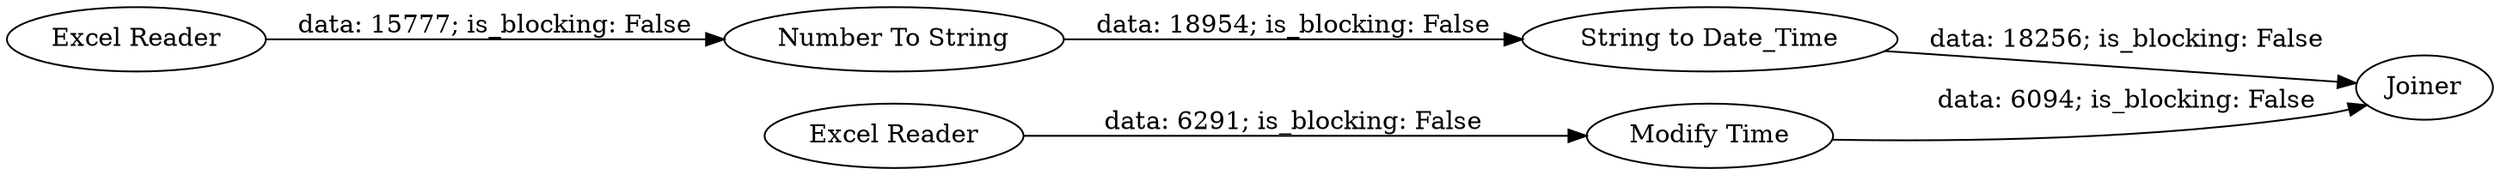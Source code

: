 digraph {
	"-4190285251565472627_11" [label=Joiner]
	"-4190285251565472627_9" [label="Number To String"]
	"-4190285251565472627_10" [label="String to Date_Time"]
	"-4190285251565472627_7" [label="Modify Time"]
	"-4190285251565472627_8" [label="Excel Reader"]
	"-4190285251565472627_6" [label="Excel Reader"]
	"-4190285251565472627_6" -> "-4190285251565472627_7" [label="data: 6291; is_blocking: False"]
	"-4190285251565472627_9" -> "-4190285251565472627_10" [label="data: 18954; is_blocking: False"]
	"-4190285251565472627_8" -> "-4190285251565472627_9" [label="data: 15777; is_blocking: False"]
	"-4190285251565472627_10" -> "-4190285251565472627_11" [label="data: 18256; is_blocking: False"]
	"-4190285251565472627_7" -> "-4190285251565472627_11" [label="data: 6094; is_blocking: False"]
	rankdir=LR
}
